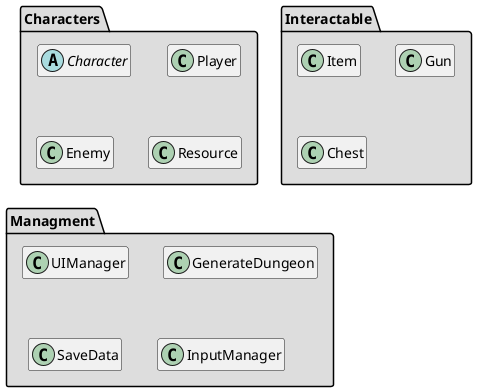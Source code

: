 ﻿@startuml
hide empty members

package Characters #DDDDDD
{
    abstract class Character
    class Player
    class Enemy
    class Resource
}

package Interactable #DDDDDD
{
    class Item
    class Gun
    class Chest
}

package Managment #DDDDDD
{
    class UIManager
    class GenerateDungeon
    class SaveData
    class InputManager
}
@enduml
